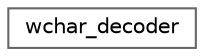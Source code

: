 digraph "类继承关系图"
{
 // INTERACTIVE_SVG=YES
 // LATEX_PDF_SIZE
  bgcolor="transparent";
  edge [fontname=Helvetica,fontsize=10,labelfontname=Helvetica,labelfontsize=10];
  node [fontname=Helvetica,fontsize=10,shape=box,height=0.2,width=0.4];
  rankdir="LR";
  Node0 [id="Node000000",label="wchar_decoder",height=0.2,width=0.4,color="grey40", fillcolor="white", style="filled",URL="$d4/d9e/structwchar__decoder.html",tooltip=" "];
}
